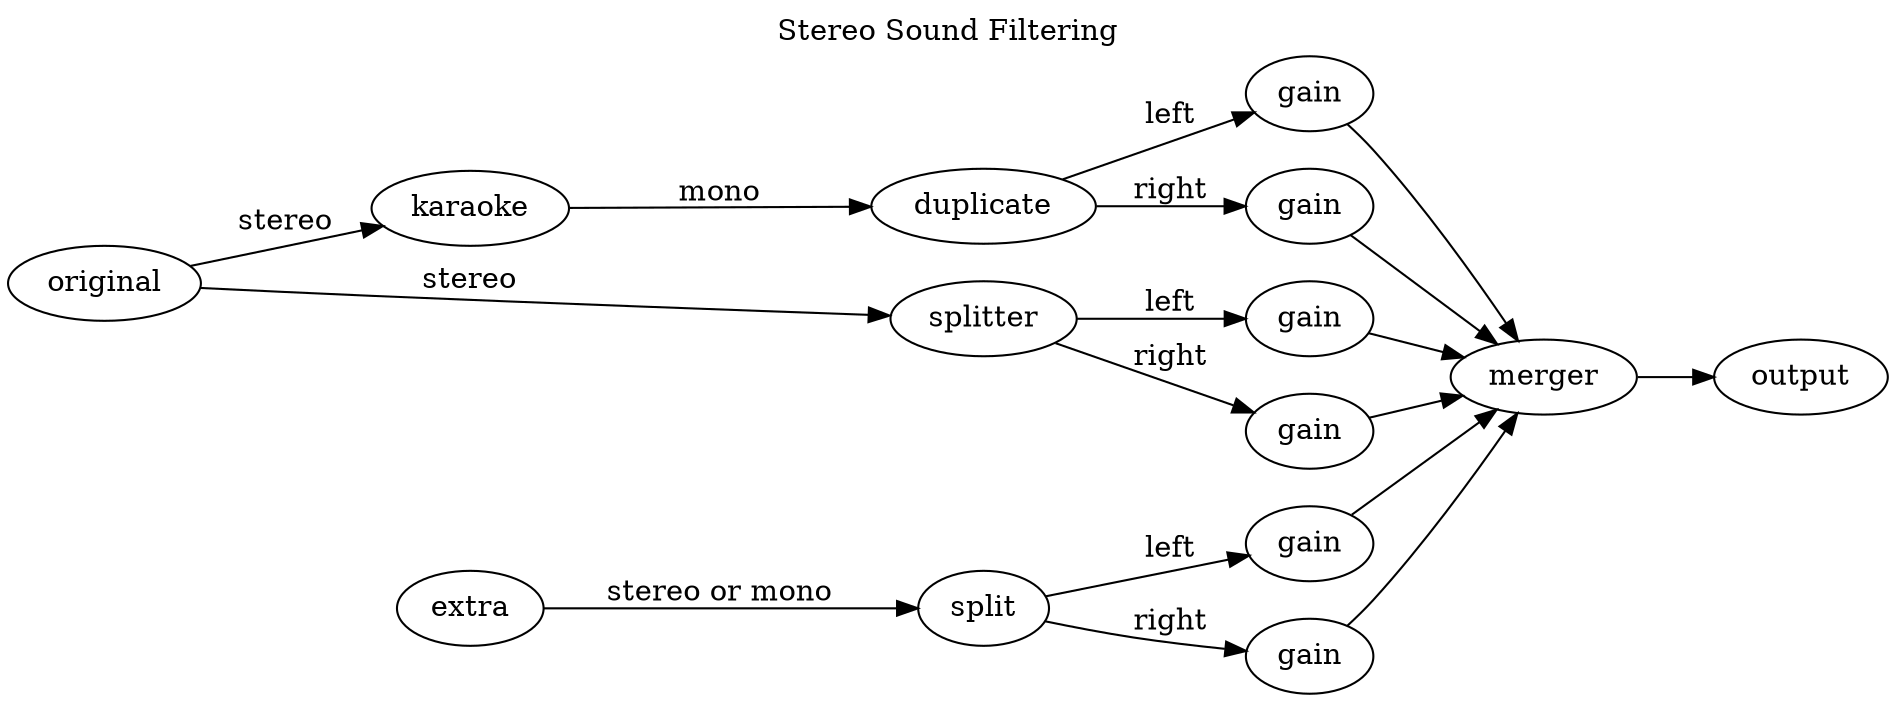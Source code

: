 digraph {
  label = "Stereo Sound Filtering"
  labelloc = "t"
  rankdir = "LR"

  original -> karaoke [label="stereo"];
  karaoke -> duplicate [label="mono"];

  gain0 [label="gain"];
  gain1 [label="gain"];

  duplicate -> gain0 [label="left"];
  duplicate -> gain1 [label="right"];

  gain0 -> merger;
  gain1 -> merger;

  original -> splitter [label="stereo"];

  gain2 [label="gain"];
  gain3 [label="gain"];

  splitter -> gain2 [label="left"];
  splitter -> gain3 [label="right"];

  gain2 -> merger;
  gain3 -> merger;

  splitter2 [label="split"];
  extra -> splitter2 [label="stereo or mono"];

  gain4 [label="gain"];
  gain5 [label="gain"];

  splitter2 -> gain4 [label="left"];
  splitter2 -> gain5 [label="right"];

  gain4 -> merger;
  gain5 -> merger;

  merger -> output;
}
